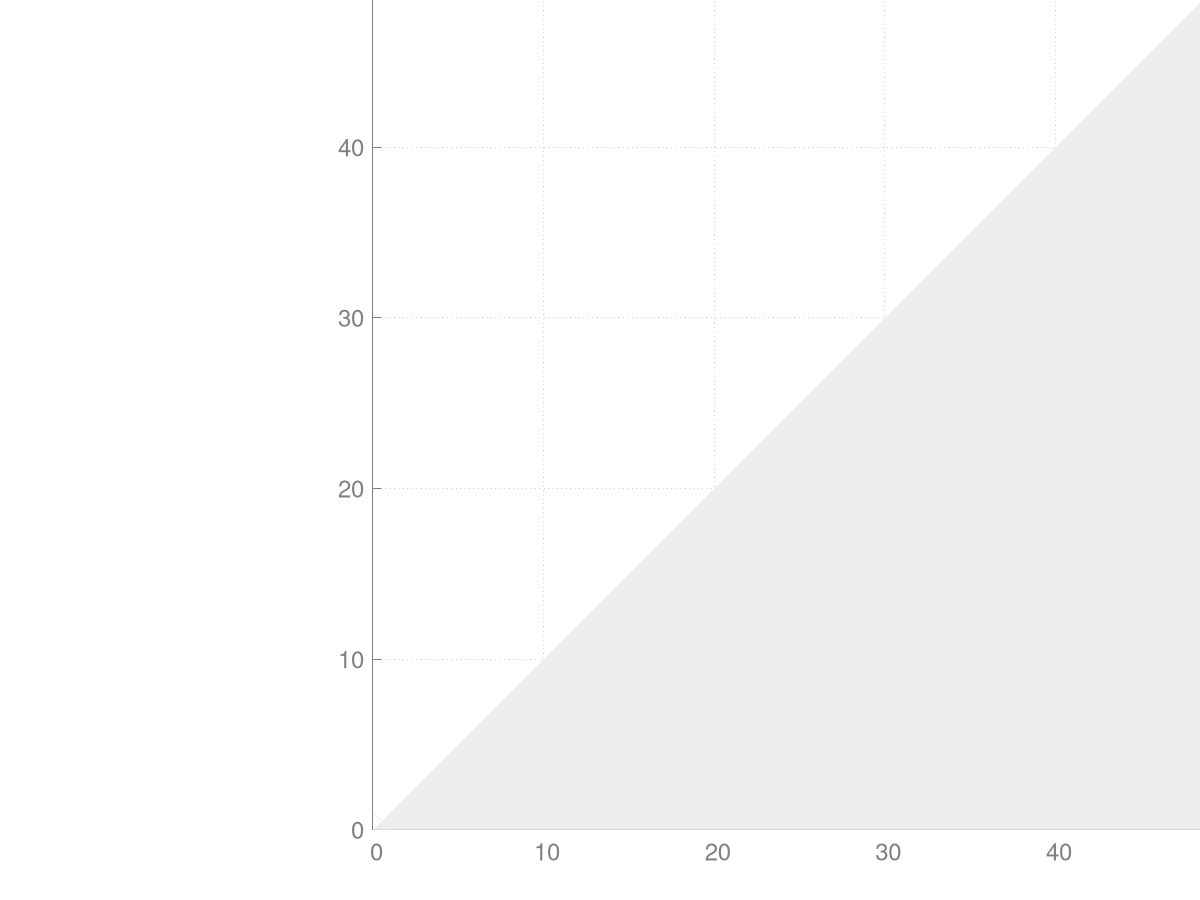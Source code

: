 set   terminal postscript eps enhanced color
set   output "roc_curve.eps"
set xlabel 'False Positive Rate' font "Helvetica,20"
set ylabel 'True Positive Rate' font "Helvetica,20"

set size square 2,2
set xtics 0,10
set ytics 0,10
set xrange [0:100]
set yrange [0:100]
set style line 11 lc rgb "#808080" lt 1
set border 3 back ls 11
set tics nomirror
set style line 12 lc rgb "#808080" lt 0 lw 1
set grid back ls 12
set key bottom right
set key font ",11"
set key spacing 0.7
set xtics font "Helvetica,18"
set ytics font "Helvetica,18"
plot 1-x with lines               lc rgb "#EEEEEE" notitle, x   with filledcurves y1 = 0 lc rgb "#EEEEEE" notitle, 'results_sets/SSAP.r18631.sorted_roc_data.roc' with lines  linetype 1 linecolor rgb "green"  linewidth 3  title 'SSAP r18631 (WOLF+SEC)', 'results_sets/v0.12.24-21-g06fbfeb_PDB_DSSP_SEC.sorted_roc_data.roc'  with lines  linetype 1 linecolor rgb "red"  linewidth 3  title 'cath-ssap v0.12.24-21-g06fbfeb using PDB+DSSP+SEC',  'results_sets/v0.12.24-21-g06fbfeb_PDB_DSSP.sorted_roc_data.roc'  with lines  linetype 1 linecolor rgb "blue" linewidth 3  title 'cath-ssap v0.12.24-21-g06fbfeb using PDB+DSSP',  'results_sets/v0.12.24-55-g7be7ae4_PDB.sorted_roc_data.roc'  with lines  linetype 1 linecolor rgb "orange" linewidth 3  title 'cath-ssap v0.12.24-55-g7be7ae4 using PDB'
